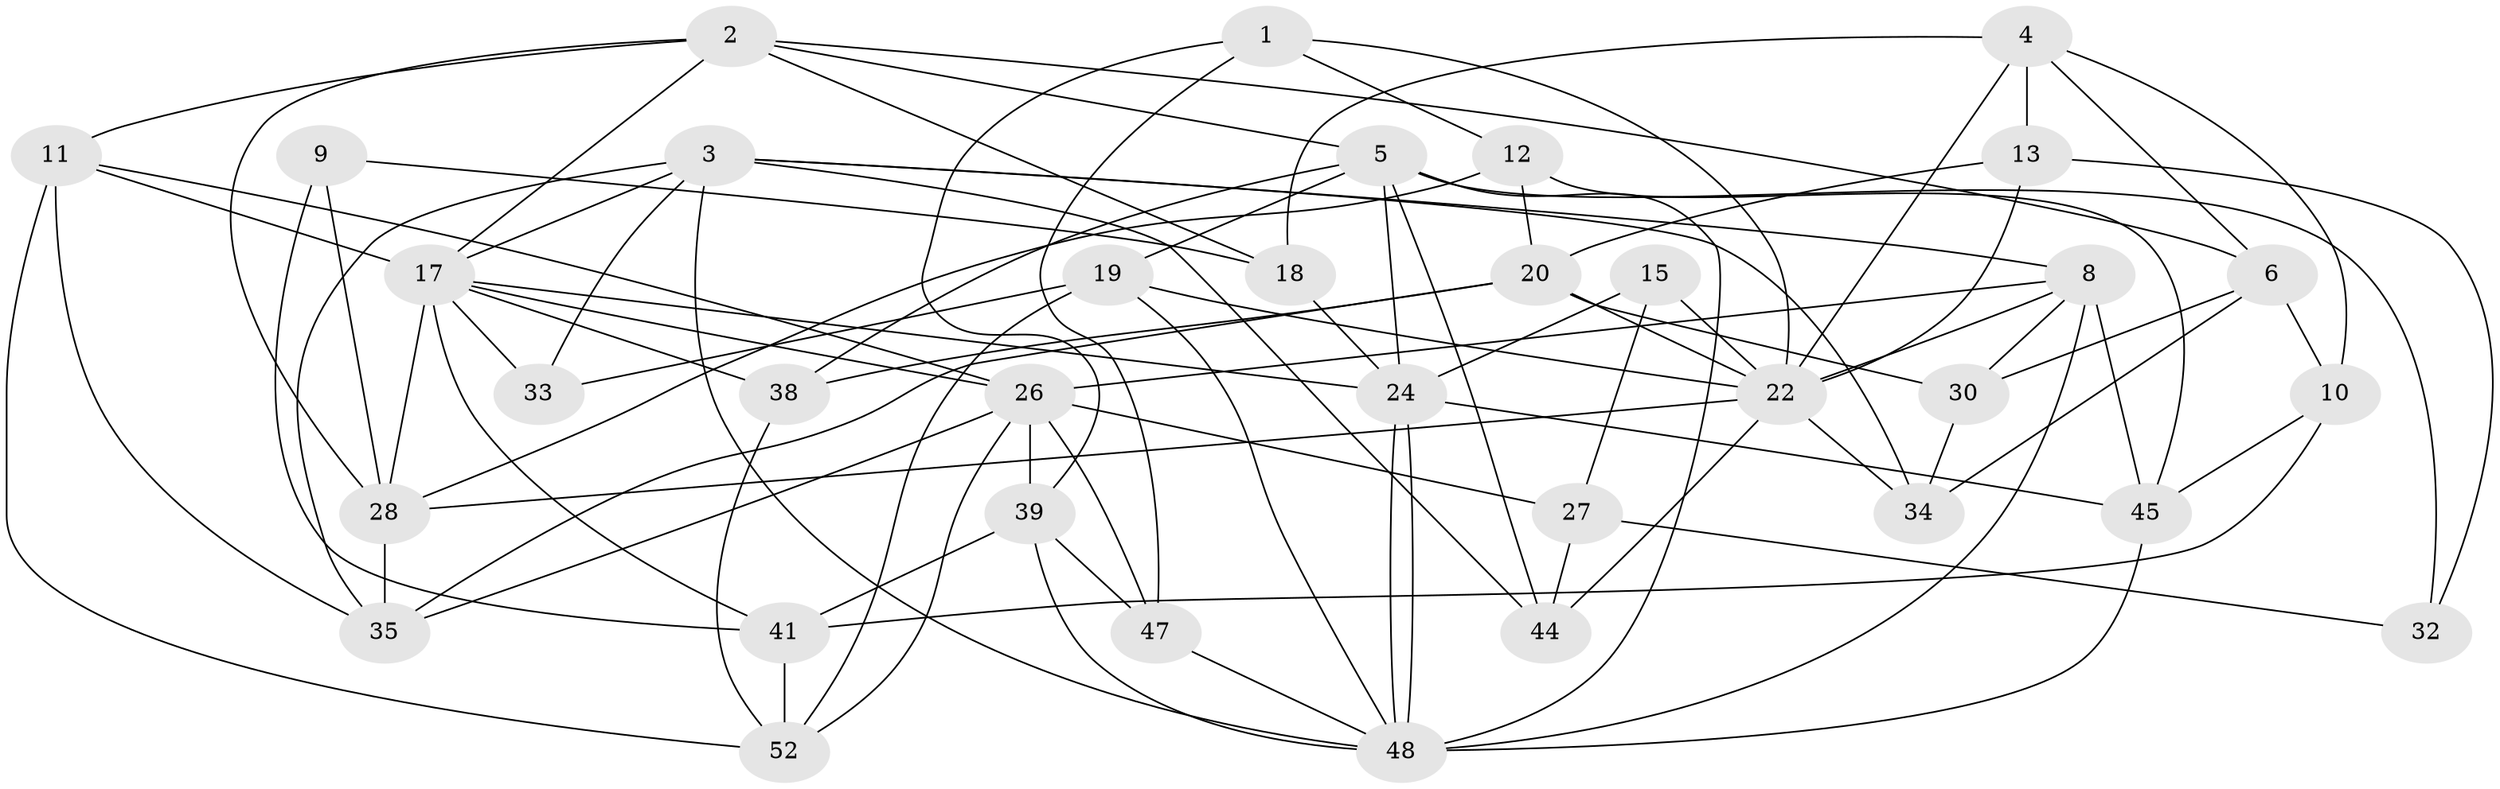 // Generated by graph-tools (version 1.1) at 2025/52/02/27/25 19:52:09]
// undirected, 35 vertices, 91 edges
graph export_dot {
graph [start="1"]
  node [color=gray90,style=filled];
  1 [super="+31"];
  2 [super="+40"];
  3 [super="+25"];
  4 [super="+7"];
  5 [super="+16"];
  6 [super="+57"];
  8 [super="+14"];
  9 [super="+21"];
  10 [super="+51"];
  11;
  12 [super="+56"];
  13;
  15;
  17 [super="+37"];
  18;
  19 [super="+23"];
  20 [super="+42"];
  22 [super="+36"];
  24 [super="+43"];
  26 [super="+29"];
  27 [super="+55"];
  28;
  30;
  32;
  33;
  34;
  35 [super="+50"];
  38;
  39;
  41 [super="+49"];
  44;
  45 [super="+46"];
  47 [super="+54"];
  48 [super="+53"];
  52;
  1 -- 39;
  1 -- 12;
  1 -- 22;
  1 -- 47;
  2 -- 11;
  2 -- 28;
  2 -- 18;
  2 -- 17;
  2 -- 5;
  2 -- 6;
  3 -- 33;
  3 -- 44;
  3 -- 48;
  3 -- 17;
  3 -- 34;
  3 -- 35;
  3 -- 8;
  4 -- 18;
  4 -- 10;
  4 -- 13;
  4 -- 22;
  4 -- 6;
  5 -- 44;
  5 -- 19;
  5 -- 38;
  5 -- 32;
  5 -- 48;
  5 -- 24;
  6 -- 30;
  6 -- 10;
  6 -- 34;
  8 -- 22;
  8 -- 48;
  8 -- 26;
  8 -- 30;
  8 -- 45;
  9 -- 28;
  9 -- 41;
  9 -- 18;
  10 -- 41;
  10 -- 45;
  11 -- 17;
  11 -- 35;
  11 -- 26;
  11 -- 52;
  12 -- 28;
  12 -- 20;
  12 -- 45;
  13 -- 22;
  13 -- 20;
  13 -- 32;
  15 -- 22;
  15 -- 27;
  15 -- 24;
  17 -- 26;
  17 -- 33;
  17 -- 38;
  17 -- 28;
  17 -- 41;
  17 -- 24;
  18 -- 24;
  19 -- 48;
  19 -- 33;
  19 -- 52;
  19 -- 22;
  20 -- 38;
  20 -- 22;
  20 -- 30;
  20 -- 35;
  22 -- 34;
  22 -- 44;
  22 -- 28;
  24 -- 45;
  24 -- 48;
  24 -- 48;
  26 -- 35;
  26 -- 39;
  26 -- 52;
  26 -- 47;
  26 -- 27;
  27 -- 32;
  27 -- 44;
  28 -- 35;
  30 -- 34;
  38 -- 52;
  39 -- 41;
  39 -- 48;
  39 -- 47;
  41 -- 52;
  45 -- 48;
  47 -- 48;
}
